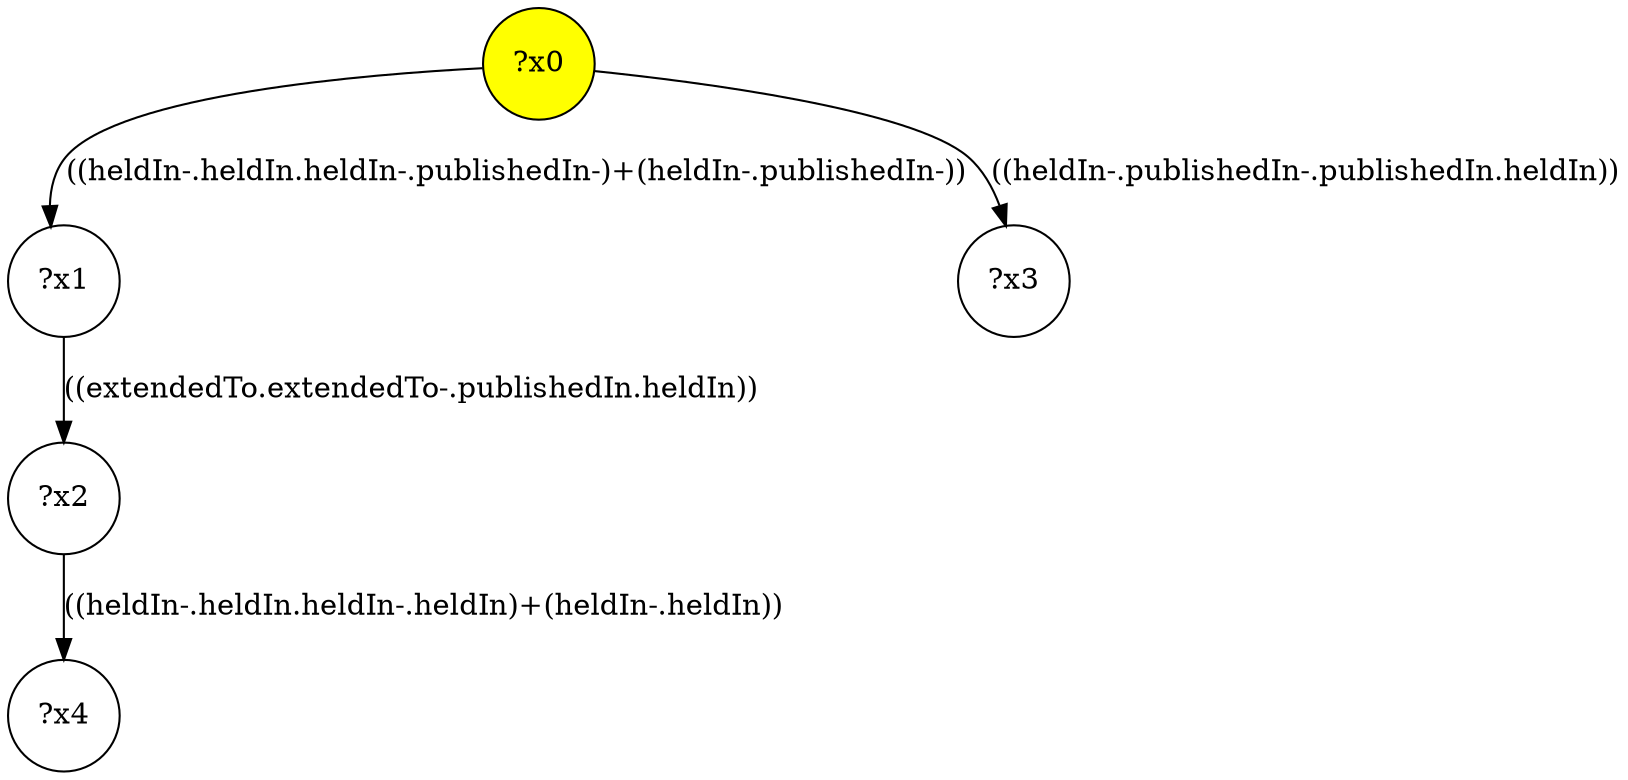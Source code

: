 digraph g {
	x0 [fillcolor="yellow", style="filled," shape=circle, label="?x0"];
	x1 [shape=circle, label="?x1"];
	x0 -> x1 [label="((heldIn-.heldIn.heldIn-.publishedIn-)+(heldIn-.publishedIn-))"];
	x2 [shape=circle, label="?x2"];
	x1 -> x2 [label="((extendedTo.extendedTo-.publishedIn.heldIn))"];
	x3 [shape=circle, label="?x3"];
	x0 -> x3 [label="((heldIn-.publishedIn-.publishedIn.heldIn))"];
	x4 [shape=circle, label="?x4"];
	x2 -> x4 [label="((heldIn-.heldIn.heldIn-.heldIn)+(heldIn-.heldIn))"];
}
